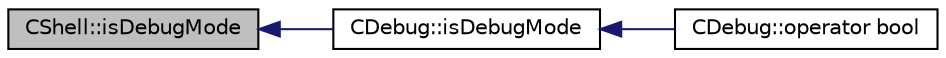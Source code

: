 digraph "CShell::isDebugMode"
{
  edge [fontname="Helvetica",fontsize="10",labelfontname="Helvetica",labelfontsize="10"];
  node [fontname="Helvetica",fontsize="10",shape=record];
  rankdir="LR";
  Node1 [label="CShell::isDebugMode",height=0.2,width=0.4,color="black", fillcolor="grey75", style="filled" fontcolor="black"];
  Node1 -> Node2 [dir="back",color="midnightblue",fontsize="10",style="solid",fontname="Helvetica"];
  Node2 [label="CDebug::isDebugMode",height=0.2,width=0.4,color="black", fillcolor="white", style="filled",URL="$d4/d37/class_c_debug.html#ab90cf9f4b16af5e740ac6a503f612224"];
  Node2 -> Node3 [dir="back",color="midnightblue",fontsize="10",style="solid",fontname="Helvetica"];
  Node3 [label="CDebug::operator bool",height=0.2,width=0.4,color="black", fillcolor="white", style="filled",URL="$d4/d37/class_c_debug.html#a5a1359725fca8337c5967a3c1811c460"];
}
